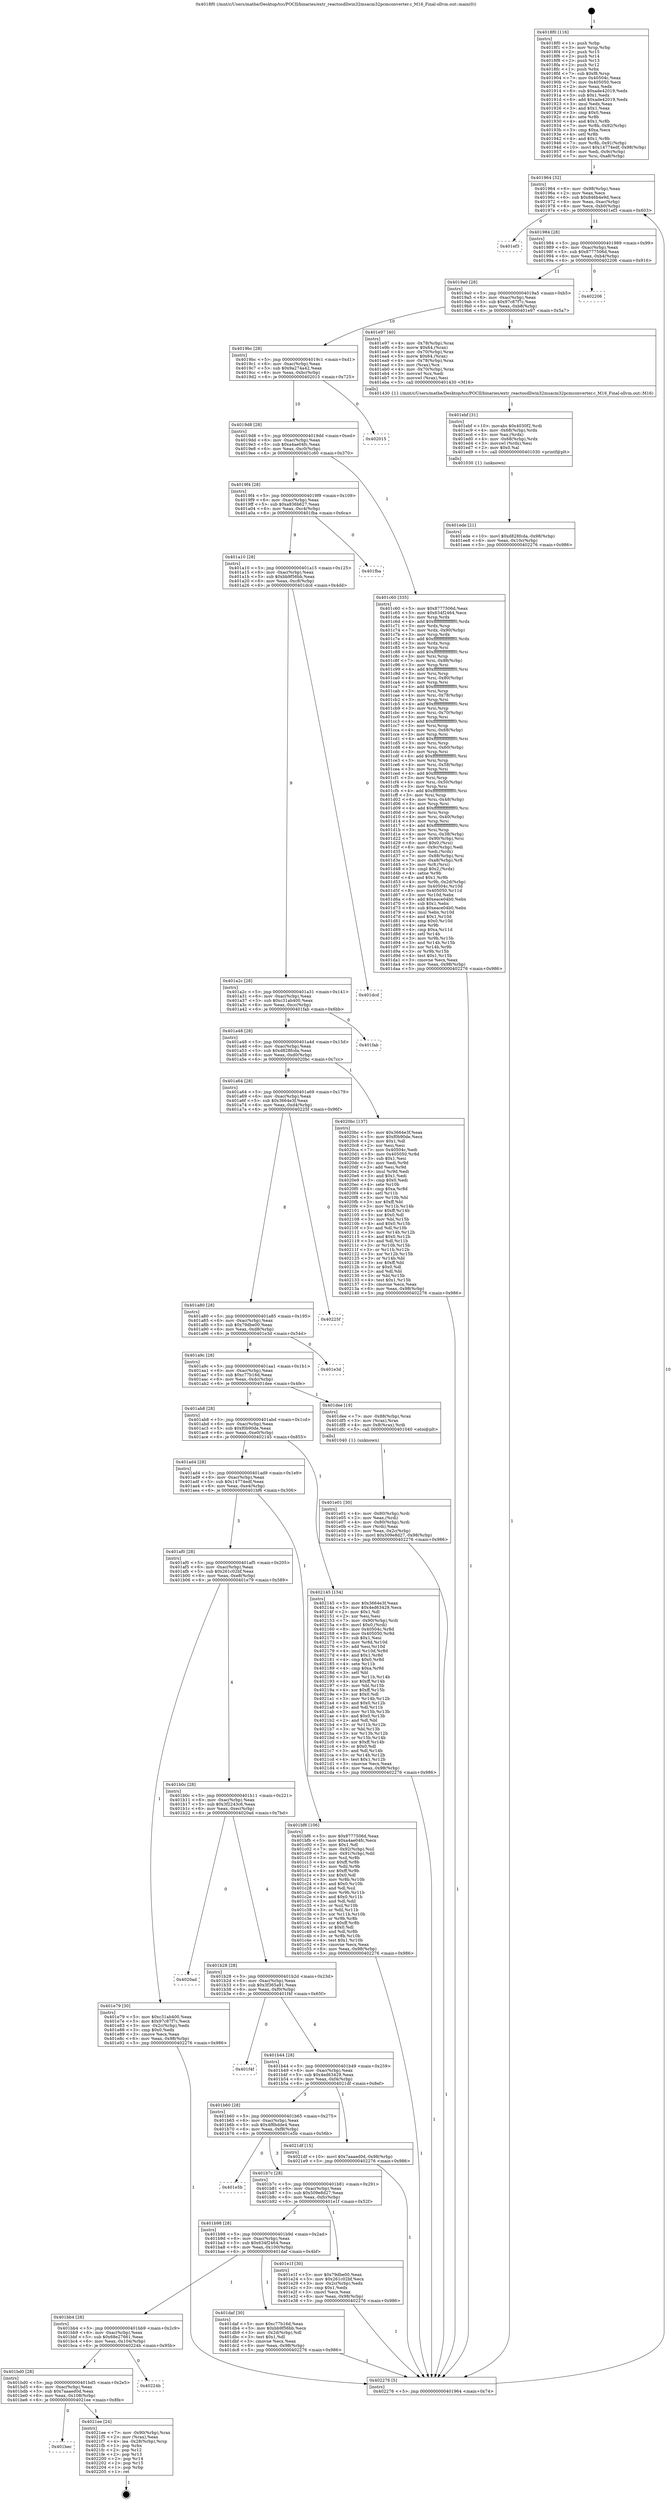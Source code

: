 digraph "0x4018f0" {
  label = "0x4018f0 (/mnt/c/Users/mathe/Desktop/tcc/POCII/binaries/extr_reactosdllwin32msacm32pcmconverter.c_M16_Final-ollvm.out::main(0))"
  labelloc = "t"
  node[shape=record]

  Entry [label="",width=0.3,height=0.3,shape=circle,fillcolor=black,style=filled]
  "0x401964" [label="{
     0x401964 [32]\l
     | [instrs]\l
     &nbsp;&nbsp;0x401964 \<+6\>: mov -0x98(%rbp),%eax\l
     &nbsp;&nbsp;0x40196a \<+2\>: mov %eax,%ecx\l
     &nbsp;&nbsp;0x40196c \<+6\>: sub $0x846b4e9d,%ecx\l
     &nbsp;&nbsp;0x401972 \<+6\>: mov %eax,-0xac(%rbp)\l
     &nbsp;&nbsp;0x401978 \<+6\>: mov %ecx,-0xb0(%rbp)\l
     &nbsp;&nbsp;0x40197e \<+6\>: je 0000000000401ef3 \<main+0x603\>\l
  }"]
  "0x401ef3" [label="{
     0x401ef3\l
  }", style=dashed]
  "0x401984" [label="{
     0x401984 [28]\l
     | [instrs]\l
     &nbsp;&nbsp;0x401984 \<+5\>: jmp 0000000000401989 \<main+0x99\>\l
     &nbsp;&nbsp;0x401989 \<+6\>: mov -0xac(%rbp),%eax\l
     &nbsp;&nbsp;0x40198f \<+5\>: sub $0x8777506d,%eax\l
     &nbsp;&nbsp;0x401994 \<+6\>: mov %eax,-0xb4(%rbp)\l
     &nbsp;&nbsp;0x40199a \<+6\>: je 0000000000402206 \<main+0x916\>\l
  }"]
  Exit [label="",width=0.3,height=0.3,shape=circle,fillcolor=black,style=filled,peripheries=2]
  "0x402206" [label="{
     0x402206\l
  }", style=dashed]
  "0x4019a0" [label="{
     0x4019a0 [28]\l
     | [instrs]\l
     &nbsp;&nbsp;0x4019a0 \<+5\>: jmp 00000000004019a5 \<main+0xb5\>\l
     &nbsp;&nbsp;0x4019a5 \<+6\>: mov -0xac(%rbp),%eax\l
     &nbsp;&nbsp;0x4019ab \<+5\>: sub $0x97c87f7c,%eax\l
     &nbsp;&nbsp;0x4019b0 \<+6\>: mov %eax,-0xb8(%rbp)\l
     &nbsp;&nbsp;0x4019b6 \<+6\>: je 0000000000401e97 \<main+0x5a7\>\l
  }"]
  "0x401bec" [label="{
     0x401bec\l
  }", style=dashed]
  "0x401e97" [label="{
     0x401e97 [40]\l
     | [instrs]\l
     &nbsp;&nbsp;0x401e97 \<+4\>: mov -0x78(%rbp),%rax\l
     &nbsp;&nbsp;0x401e9b \<+5\>: movw $0x64,(%rax)\l
     &nbsp;&nbsp;0x401ea0 \<+4\>: mov -0x70(%rbp),%rax\l
     &nbsp;&nbsp;0x401ea4 \<+5\>: movw $0x64,(%rax)\l
     &nbsp;&nbsp;0x401ea9 \<+4\>: mov -0x78(%rbp),%rax\l
     &nbsp;&nbsp;0x401ead \<+3\>: mov (%rax),%cx\l
     &nbsp;&nbsp;0x401eb0 \<+4\>: mov -0x70(%rbp),%rax\l
     &nbsp;&nbsp;0x401eb4 \<+3\>: movswl %cx,%edi\l
     &nbsp;&nbsp;0x401eb7 \<+3\>: movswl (%rax),%esi\l
     &nbsp;&nbsp;0x401eba \<+5\>: call 0000000000401430 \<M16\>\l
     | [calls]\l
     &nbsp;&nbsp;0x401430 \{1\} (/mnt/c/Users/mathe/Desktop/tcc/POCII/binaries/extr_reactosdllwin32msacm32pcmconverter.c_M16_Final-ollvm.out::M16)\l
  }"]
  "0x4019bc" [label="{
     0x4019bc [28]\l
     | [instrs]\l
     &nbsp;&nbsp;0x4019bc \<+5\>: jmp 00000000004019c1 \<main+0xd1\>\l
     &nbsp;&nbsp;0x4019c1 \<+6\>: mov -0xac(%rbp),%eax\l
     &nbsp;&nbsp;0x4019c7 \<+5\>: sub $0x9a274a42,%eax\l
     &nbsp;&nbsp;0x4019cc \<+6\>: mov %eax,-0xbc(%rbp)\l
     &nbsp;&nbsp;0x4019d2 \<+6\>: je 0000000000402015 \<main+0x725\>\l
  }"]
  "0x4021ee" [label="{
     0x4021ee [24]\l
     | [instrs]\l
     &nbsp;&nbsp;0x4021ee \<+7\>: mov -0x90(%rbp),%rax\l
     &nbsp;&nbsp;0x4021f5 \<+2\>: mov (%rax),%eax\l
     &nbsp;&nbsp;0x4021f7 \<+4\>: lea -0x28(%rbp),%rsp\l
     &nbsp;&nbsp;0x4021fb \<+1\>: pop %rbx\l
     &nbsp;&nbsp;0x4021fc \<+2\>: pop %r12\l
     &nbsp;&nbsp;0x4021fe \<+2\>: pop %r13\l
     &nbsp;&nbsp;0x402200 \<+2\>: pop %r14\l
     &nbsp;&nbsp;0x402202 \<+2\>: pop %r15\l
     &nbsp;&nbsp;0x402204 \<+1\>: pop %rbp\l
     &nbsp;&nbsp;0x402205 \<+1\>: ret\l
  }"]
  "0x402015" [label="{
     0x402015\l
  }", style=dashed]
  "0x4019d8" [label="{
     0x4019d8 [28]\l
     | [instrs]\l
     &nbsp;&nbsp;0x4019d8 \<+5\>: jmp 00000000004019dd \<main+0xed\>\l
     &nbsp;&nbsp;0x4019dd \<+6\>: mov -0xac(%rbp),%eax\l
     &nbsp;&nbsp;0x4019e3 \<+5\>: sub $0xa4ae04fc,%eax\l
     &nbsp;&nbsp;0x4019e8 \<+6\>: mov %eax,-0xc0(%rbp)\l
     &nbsp;&nbsp;0x4019ee \<+6\>: je 0000000000401c60 \<main+0x370\>\l
  }"]
  "0x401bd0" [label="{
     0x401bd0 [28]\l
     | [instrs]\l
     &nbsp;&nbsp;0x401bd0 \<+5\>: jmp 0000000000401bd5 \<main+0x2e5\>\l
     &nbsp;&nbsp;0x401bd5 \<+6\>: mov -0xac(%rbp),%eax\l
     &nbsp;&nbsp;0x401bdb \<+5\>: sub $0x7aaaed0d,%eax\l
     &nbsp;&nbsp;0x401be0 \<+6\>: mov %eax,-0x108(%rbp)\l
     &nbsp;&nbsp;0x401be6 \<+6\>: je 00000000004021ee \<main+0x8fe\>\l
  }"]
  "0x401c60" [label="{
     0x401c60 [335]\l
     | [instrs]\l
     &nbsp;&nbsp;0x401c60 \<+5\>: mov $0x8777506d,%eax\l
     &nbsp;&nbsp;0x401c65 \<+5\>: mov $0x634f2464,%ecx\l
     &nbsp;&nbsp;0x401c6a \<+3\>: mov %rsp,%rdx\l
     &nbsp;&nbsp;0x401c6d \<+4\>: add $0xfffffffffffffff0,%rdx\l
     &nbsp;&nbsp;0x401c71 \<+3\>: mov %rdx,%rsp\l
     &nbsp;&nbsp;0x401c74 \<+7\>: mov %rdx,-0x90(%rbp)\l
     &nbsp;&nbsp;0x401c7b \<+3\>: mov %rsp,%rdx\l
     &nbsp;&nbsp;0x401c7e \<+4\>: add $0xfffffffffffffff0,%rdx\l
     &nbsp;&nbsp;0x401c82 \<+3\>: mov %rdx,%rsp\l
     &nbsp;&nbsp;0x401c85 \<+3\>: mov %rsp,%rsi\l
     &nbsp;&nbsp;0x401c88 \<+4\>: add $0xfffffffffffffff0,%rsi\l
     &nbsp;&nbsp;0x401c8c \<+3\>: mov %rsi,%rsp\l
     &nbsp;&nbsp;0x401c8f \<+7\>: mov %rsi,-0x88(%rbp)\l
     &nbsp;&nbsp;0x401c96 \<+3\>: mov %rsp,%rsi\l
     &nbsp;&nbsp;0x401c99 \<+4\>: add $0xfffffffffffffff0,%rsi\l
     &nbsp;&nbsp;0x401c9d \<+3\>: mov %rsi,%rsp\l
     &nbsp;&nbsp;0x401ca0 \<+4\>: mov %rsi,-0x80(%rbp)\l
     &nbsp;&nbsp;0x401ca4 \<+3\>: mov %rsp,%rsi\l
     &nbsp;&nbsp;0x401ca7 \<+4\>: add $0xfffffffffffffff0,%rsi\l
     &nbsp;&nbsp;0x401cab \<+3\>: mov %rsi,%rsp\l
     &nbsp;&nbsp;0x401cae \<+4\>: mov %rsi,-0x78(%rbp)\l
     &nbsp;&nbsp;0x401cb2 \<+3\>: mov %rsp,%rsi\l
     &nbsp;&nbsp;0x401cb5 \<+4\>: add $0xfffffffffffffff0,%rsi\l
     &nbsp;&nbsp;0x401cb9 \<+3\>: mov %rsi,%rsp\l
     &nbsp;&nbsp;0x401cbc \<+4\>: mov %rsi,-0x70(%rbp)\l
     &nbsp;&nbsp;0x401cc0 \<+3\>: mov %rsp,%rsi\l
     &nbsp;&nbsp;0x401cc3 \<+4\>: add $0xfffffffffffffff0,%rsi\l
     &nbsp;&nbsp;0x401cc7 \<+3\>: mov %rsi,%rsp\l
     &nbsp;&nbsp;0x401cca \<+4\>: mov %rsi,-0x68(%rbp)\l
     &nbsp;&nbsp;0x401cce \<+3\>: mov %rsp,%rsi\l
     &nbsp;&nbsp;0x401cd1 \<+4\>: add $0xfffffffffffffff0,%rsi\l
     &nbsp;&nbsp;0x401cd5 \<+3\>: mov %rsi,%rsp\l
     &nbsp;&nbsp;0x401cd8 \<+4\>: mov %rsi,-0x60(%rbp)\l
     &nbsp;&nbsp;0x401cdc \<+3\>: mov %rsp,%rsi\l
     &nbsp;&nbsp;0x401cdf \<+4\>: add $0xfffffffffffffff0,%rsi\l
     &nbsp;&nbsp;0x401ce3 \<+3\>: mov %rsi,%rsp\l
     &nbsp;&nbsp;0x401ce6 \<+4\>: mov %rsi,-0x58(%rbp)\l
     &nbsp;&nbsp;0x401cea \<+3\>: mov %rsp,%rsi\l
     &nbsp;&nbsp;0x401ced \<+4\>: add $0xfffffffffffffff0,%rsi\l
     &nbsp;&nbsp;0x401cf1 \<+3\>: mov %rsi,%rsp\l
     &nbsp;&nbsp;0x401cf4 \<+4\>: mov %rsi,-0x50(%rbp)\l
     &nbsp;&nbsp;0x401cf8 \<+3\>: mov %rsp,%rsi\l
     &nbsp;&nbsp;0x401cfb \<+4\>: add $0xfffffffffffffff0,%rsi\l
     &nbsp;&nbsp;0x401cff \<+3\>: mov %rsi,%rsp\l
     &nbsp;&nbsp;0x401d02 \<+4\>: mov %rsi,-0x48(%rbp)\l
     &nbsp;&nbsp;0x401d06 \<+3\>: mov %rsp,%rsi\l
     &nbsp;&nbsp;0x401d09 \<+4\>: add $0xfffffffffffffff0,%rsi\l
     &nbsp;&nbsp;0x401d0d \<+3\>: mov %rsi,%rsp\l
     &nbsp;&nbsp;0x401d10 \<+4\>: mov %rsi,-0x40(%rbp)\l
     &nbsp;&nbsp;0x401d14 \<+3\>: mov %rsp,%rsi\l
     &nbsp;&nbsp;0x401d17 \<+4\>: add $0xfffffffffffffff0,%rsi\l
     &nbsp;&nbsp;0x401d1b \<+3\>: mov %rsi,%rsp\l
     &nbsp;&nbsp;0x401d1e \<+4\>: mov %rsi,-0x38(%rbp)\l
     &nbsp;&nbsp;0x401d22 \<+7\>: mov -0x90(%rbp),%rsi\l
     &nbsp;&nbsp;0x401d29 \<+6\>: movl $0x0,(%rsi)\l
     &nbsp;&nbsp;0x401d2f \<+6\>: mov -0x9c(%rbp),%edi\l
     &nbsp;&nbsp;0x401d35 \<+2\>: mov %edi,(%rdx)\l
     &nbsp;&nbsp;0x401d37 \<+7\>: mov -0x88(%rbp),%rsi\l
     &nbsp;&nbsp;0x401d3e \<+7\>: mov -0xa8(%rbp),%r8\l
     &nbsp;&nbsp;0x401d45 \<+3\>: mov %r8,(%rsi)\l
     &nbsp;&nbsp;0x401d48 \<+3\>: cmpl $0x2,(%rdx)\l
     &nbsp;&nbsp;0x401d4b \<+4\>: setne %r9b\l
     &nbsp;&nbsp;0x401d4f \<+4\>: and $0x1,%r9b\l
     &nbsp;&nbsp;0x401d53 \<+4\>: mov %r9b,-0x2d(%rbp)\l
     &nbsp;&nbsp;0x401d57 \<+8\>: mov 0x40504c,%r10d\l
     &nbsp;&nbsp;0x401d5f \<+8\>: mov 0x405050,%r11d\l
     &nbsp;&nbsp;0x401d67 \<+3\>: mov %r10d,%ebx\l
     &nbsp;&nbsp;0x401d6a \<+6\>: add $0xeace04b0,%ebx\l
     &nbsp;&nbsp;0x401d70 \<+3\>: sub $0x1,%ebx\l
     &nbsp;&nbsp;0x401d73 \<+6\>: sub $0xeace04b0,%ebx\l
     &nbsp;&nbsp;0x401d79 \<+4\>: imul %ebx,%r10d\l
     &nbsp;&nbsp;0x401d7d \<+4\>: and $0x1,%r10d\l
     &nbsp;&nbsp;0x401d81 \<+4\>: cmp $0x0,%r10d\l
     &nbsp;&nbsp;0x401d85 \<+4\>: sete %r9b\l
     &nbsp;&nbsp;0x401d89 \<+4\>: cmp $0xa,%r11d\l
     &nbsp;&nbsp;0x401d8d \<+4\>: setl %r14b\l
     &nbsp;&nbsp;0x401d91 \<+3\>: mov %r9b,%r15b\l
     &nbsp;&nbsp;0x401d94 \<+3\>: and %r14b,%r15b\l
     &nbsp;&nbsp;0x401d97 \<+3\>: xor %r14b,%r9b\l
     &nbsp;&nbsp;0x401d9a \<+3\>: or %r9b,%r15b\l
     &nbsp;&nbsp;0x401d9d \<+4\>: test $0x1,%r15b\l
     &nbsp;&nbsp;0x401da1 \<+3\>: cmovne %ecx,%eax\l
     &nbsp;&nbsp;0x401da4 \<+6\>: mov %eax,-0x98(%rbp)\l
     &nbsp;&nbsp;0x401daa \<+5\>: jmp 0000000000402276 \<main+0x986\>\l
  }"]
  "0x4019f4" [label="{
     0x4019f4 [28]\l
     | [instrs]\l
     &nbsp;&nbsp;0x4019f4 \<+5\>: jmp 00000000004019f9 \<main+0x109\>\l
     &nbsp;&nbsp;0x4019f9 \<+6\>: mov -0xac(%rbp),%eax\l
     &nbsp;&nbsp;0x4019ff \<+5\>: sub $0xa836b627,%eax\l
     &nbsp;&nbsp;0x401a04 \<+6\>: mov %eax,-0xc4(%rbp)\l
     &nbsp;&nbsp;0x401a0a \<+6\>: je 0000000000401fba \<main+0x6ca\>\l
  }"]
  "0x40224b" [label="{
     0x40224b\l
  }", style=dashed]
  "0x401fba" [label="{
     0x401fba\l
  }", style=dashed]
  "0x401a10" [label="{
     0x401a10 [28]\l
     | [instrs]\l
     &nbsp;&nbsp;0x401a10 \<+5\>: jmp 0000000000401a15 \<main+0x125\>\l
     &nbsp;&nbsp;0x401a15 \<+6\>: mov -0xac(%rbp),%eax\l
     &nbsp;&nbsp;0x401a1b \<+5\>: sub $0xbb9f56bb,%eax\l
     &nbsp;&nbsp;0x401a20 \<+6\>: mov %eax,-0xc8(%rbp)\l
     &nbsp;&nbsp;0x401a26 \<+6\>: je 0000000000401dcd \<main+0x4dd\>\l
  }"]
  "0x401ede" [label="{
     0x401ede [21]\l
     | [instrs]\l
     &nbsp;&nbsp;0x401ede \<+10\>: movl $0xd828fcda,-0x98(%rbp)\l
     &nbsp;&nbsp;0x401ee8 \<+6\>: mov %eax,-0x10c(%rbp)\l
     &nbsp;&nbsp;0x401eee \<+5\>: jmp 0000000000402276 \<main+0x986\>\l
  }"]
  "0x401dcd" [label="{
     0x401dcd\l
  }", style=dashed]
  "0x401a2c" [label="{
     0x401a2c [28]\l
     | [instrs]\l
     &nbsp;&nbsp;0x401a2c \<+5\>: jmp 0000000000401a31 \<main+0x141\>\l
     &nbsp;&nbsp;0x401a31 \<+6\>: mov -0xac(%rbp),%eax\l
     &nbsp;&nbsp;0x401a37 \<+5\>: sub $0xc31ab400,%eax\l
     &nbsp;&nbsp;0x401a3c \<+6\>: mov %eax,-0xcc(%rbp)\l
     &nbsp;&nbsp;0x401a42 \<+6\>: je 0000000000401fab \<main+0x6bb\>\l
  }"]
  "0x401ebf" [label="{
     0x401ebf [31]\l
     | [instrs]\l
     &nbsp;&nbsp;0x401ebf \<+10\>: movabs $0x4030f2,%rdi\l
     &nbsp;&nbsp;0x401ec9 \<+4\>: mov -0x68(%rbp),%rdx\l
     &nbsp;&nbsp;0x401ecd \<+3\>: mov %ax,(%rdx)\l
     &nbsp;&nbsp;0x401ed0 \<+4\>: mov -0x68(%rbp),%rdx\l
     &nbsp;&nbsp;0x401ed4 \<+3\>: movswl (%rdx),%esi\l
     &nbsp;&nbsp;0x401ed7 \<+2\>: mov $0x0,%al\l
     &nbsp;&nbsp;0x401ed9 \<+5\>: call 0000000000401030 \<printf@plt\>\l
     | [calls]\l
     &nbsp;&nbsp;0x401030 \{1\} (unknown)\l
  }"]
  "0x401fab" [label="{
     0x401fab\l
  }", style=dashed]
  "0x401a48" [label="{
     0x401a48 [28]\l
     | [instrs]\l
     &nbsp;&nbsp;0x401a48 \<+5\>: jmp 0000000000401a4d \<main+0x15d\>\l
     &nbsp;&nbsp;0x401a4d \<+6\>: mov -0xac(%rbp),%eax\l
     &nbsp;&nbsp;0x401a53 \<+5\>: sub $0xd828fcda,%eax\l
     &nbsp;&nbsp;0x401a58 \<+6\>: mov %eax,-0xd0(%rbp)\l
     &nbsp;&nbsp;0x401a5e \<+6\>: je 00000000004020bc \<main+0x7cc\>\l
  }"]
  "0x401e01" [label="{
     0x401e01 [30]\l
     | [instrs]\l
     &nbsp;&nbsp;0x401e01 \<+4\>: mov -0x80(%rbp),%rdi\l
     &nbsp;&nbsp;0x401e05 \<+2\>: mov %eax,(%rdi)\l
     &nbsp;&nbsp;0x401e07 \<+4\>: mov -0x80(%rbp),%rdi\l
     &nbsp;&nbsp;0x401e0b \<+2\>: mov (%rdi),%eax\l
     &nbsp;&nbsp;0x401e0d \<+3\>: mov %eax,-0x2c(%rbp)\l
     &nbsp;&nbsp;0x401e10 \<+10\>: movl $0x509e8d27,-0x98(%rbp)\l
     &nbsp;&nbsp;0x401e1a \<+5\>: jmp 0000000000402276 \<main+0x986\>\l
  }"]
  "0x4020bc" [label="{
     0x4020bc [137]\l
     | [instrs]\l
     &nbsp;&nbsp;0x4020bc \<+5\>: mov $0x3664e3f,%eax\l
     &nbsp;&nbsp;0x4020c1 \<+5\>: mov $0xf0b90de,%ecx\l
     &nbsp;&nbsp;0x4020c6 \<+2\>: mov $0x1,%dl\l
     &nbsp;&nbsp;0x4020c8 \<+2\>: xor %esi,%esi\l
     &nbsp;&nbsp;0x4020ca \<+7\>: mov 0x40504c,%edi\l
     &nbsp;&nbsp;0x4020d1 \<+8\>: mov 0x405050,%r8d\l
     &nbsp;&nbsp;0x4020d9 \<+3\>: sub $0x1,%esi\l
     &nbsp;&nbsp;0x4020dc \<+3\>: mov %edi,%r9d\l
     &nbsp;&nbsp;0x4020df \<+3\>: add %esi,%r9d\l
     &nbsp;&nbsp;0x4020e2 \<+4\>: imul %r9d,%edi\l
     &nbsp;&nbsp;0x4020e6 \<+3\>: and $0x1,%edi\l
     &nbsp;&nbsp;0x4020e9 \<+3\>: cmp $0x0,%edi\l
     &nbsp;&nbsp;0x4020ec \<+4\>: sete %r10b\l
     &nbsp;&nbsp;0x4020f0 \<+4\>: cmp $0xa,%r8d\l
     &nbsp;&nbsp;0x4020f4 \<+4\>: setl %r11b\l
     &nbsp;&nbsp;0x4020f8 \<+3\>: mov %r10b,%bl\l
     &nbsp;&nbsp;0x4020fb \<+3\>: xor $0xff,%bl\l
     &nbsp;&nbsp;0x4020fe \<+3\>: mov %r11b,%r14b\l
     &nbsp;&nbsp;0x402101 \<+4\>: xor $0xff,%r14b\l
     &nbsp;&nbsp;0x402105 \<+3\>: xor $0x0,%dl\l
     &nbsp;&nbsp;0x402108 \<+3\>: mov %bl,%r15b\l
     &nbsp;&nbsp;0x40210b \<+4\>: and $0x0,%r15b\l
     &nbsp;&nbsp;0x40210f \<+3\>: and %dl,%r10b\l
     &nbsp;&nbsp;0x402112 \<+3\>: mov %r14b,%r12b\l
     &nbsp;&nbsp;0x402115 \<+4\>: and $0x0,%r12b\l
     &nbsp;&nbsp;0x402119 \<+3\>: and %dl,%r11b\l
     &nbsp;&nbsp;0x40211c \<+3\>: or %r10b,%r15b\l
     &nbsp;&nbsp;0x40211f \<+3\>: or %r11b,%r12b\l
     &nbsp;&nbsp;0x402122 \<+3\>: xor %r12b,%r15b\l
     &nbsp;&nbsp;0x402125 \<+3\>: or %r14b,%bl\l
     &nbsp;&nbsp;0x402128 \<+3\>: xor $0xff,%bl\l
     &nbsp;&nbsp;0x40212b \<+3\>: or $0x0,%dl\l
     &nbsp;&nbsp;0x40212e \<+2\>: and %dl,%bl\l
     &nbsp;&nbsp;0x402130 \<+3\>: or %bl,%r15b\l
     &nbsp;&nbsp;0x402133 \<+4\>: test $0x1,%r15b\l
     &nbsp;&nbsp;0x402137 \<+3\>: cmovne %ecx,%eax\l
     &nbsp;&nbsp;0x40213a \<+6\>: mov %eax,-0x98(%rbp)\l
     &nbsp;&nbsp;0x402140 \<+5\>: jmp 0000000000402276 \<main+0x986\>\l
  }"]
  "0x401a64" [label="{
     0x401a64 [28]\l
     | [instrs]\l
     &nbsp;&nbsp;0x401a64 \<+5\>: jmp 0000000000401a69 \<main+0x179\>\l
     &nbsp;&nbsp;0x401a69 \<+6\>: mov -0xac(%rbp),%eax\l
     &nbsp;&nbsp;0x401a6f \<+5\>: sub $0x3664e3f,%eax\l
     &nbsp;&nbsp;0x401a74 \<+6\>: mov %eax,-0xd4(%rbp)\l
     &nbsp;&nbsp;0x401a7a \<+6\>: je 000000000040225f \<main+0x96f\>\l
  }"]
  "0x401bb4" [label="{
     0x401bb4 [28]\l
     | [instrs]\l
     &nbsp;&nbsp;0x401bb4 \<+5\>: jmp 0000000000401bb9 \<main+0x2c9\>\l
     &nbsp;&nbsp;0x401bb9 \<+6\>: mov -0xac(%rbp),%eax\l
     &nbsp;&nbsp;0x401bbf \<+5\>: sub $0x68e27661,%eax\l
     &nbsp;&nbsp;0x401bc4 \<+6\>: mov %eax,-0x104(%rbp)\l
     &nbsp;&nbsp;0x401bca \<+6\>: je 000000000040224b \<main+0x95b\>\l
  }"]
  "0x40225f" [label="{
     0x40225f\l
  }", style=dashed]
  "0x401a80" [label="{
     0x401a80 [28]\l
     | [instrs]\l
     &nbsp;&nbsp;0x401a80 \<+5\>: jmp 0000000000401a85 \<main+0x195\>\l
     &nbsp;&nbsp;0x401a85 \<+6\>: mov -0xac(%rbp),%eax\l
     &nbsp;&nbsp;0x401a8b \<+5\>: sub $0x79dbe00,%eax\l
     &nbsp;&nbsp;0x401a90 \<+6\>: mov %eax,-0xd8(%rbp)\l
     &nbsp;&nbsp;0x401a96 \<+6\>: je 0000000000401e3d \<main+0x54d\>\l
  }"]
  "0x401daf" [label="{
     0x401daf [30]\l
     | [instrs]\l
     &nbsp;&nbsp;0x401daf \<+5\>: mov $0xc77b16d,%eax\l
     &nbsp;&nbsp;0x401db4 \<+5\>: mov $0xbb9f56bb,%ecx\l
     &nbsp;&nbsp;0x401db9 \<+3\>: mov -0x2d(%rbp),%dl\l
     &nbsp;&nbsp;0x401dbc \<+3\>: test $0x1,%dl\l
     &nbsp;&nbsp;0x401dbf \<+3\>: cmovne %ecx,%eax\l
     &nbsp;&nbsp;0x401dc2 \<+6\>: mov %eax,-0x98(%rbp)\l
     &nbsp;&nbsp;0x401dc8 \<+5\>: jmp 0000000000402276 \<main+0x986\>\l
  }"]
  "0x401e3d" [label="{
     0x401e3d\l
  }", style=dashed]
  "0x401a9c" [label="{
     0x401a9c [28]\l
     | [instrs]\l
     &nbsp;&nbsp;0x401a9c \<+5\>: jmp 0000000000401aa1 \<main+0x1b1\>\l
     &nbsp;&nbsp;0x401aa1 \<+6\>: mov -0xac(%rbp),%eax\l
     &nbsp;&nbsp;0x401aa7 \<+5\>: sub $0xc77b16d,%eax\l
     &nbsp;&nbsp;0x401aac \<+6\>: mov %eax,-0xdc(%rbp)\l
     &nbsp;&nbsp;0x401ab2 \<+6\>: je 0000000000401dee \<main+0x4fe\>\l
  }"]
  "0x401b98" [label="{
     0x401b98 [28]\l
     | [instrs]\l
     &nbsp;&nbsp;0x401b98 \<+5\>: jmp 0000000000401b9d \<main+0x2ad\>\l
     &nbsp;&nbsp;0x401b9d \<+6\>: mov -0xac(%rbp),%eax\l
     &nbsp;&nbsp;0x401ba3 \<+5\>: sub $0x634f2464,%eax\l
     &nbsp;&nbsp;0x401ba8 \<+6\>: mov %eax,-0x100(%rbp)\l
     &nbsp;&nbsp;0x401bae \<+6\>: je 0000000000401daf \<main+0x4bf\>\l
  }"]
  "0x401dee" [label="{
     0x401dee [19]\l
     | [instrs]\l
     &nbsp;&nbsp;0x401dee \<+7\>: mov -0x88(%rbp),%rax\l
     &nbsp;&nbsp;0x401df5 \<+3\>: mov (%rax),%rax\l
     &nbsp;&nbsp;0x401df8 \<+4\>: mov 0x8(%rax),%rdi\l
     &nbsp;&nbsp;0x401dfc \<+5\>: call 0000000000401040 \<atoi@plt\>\l
     | [calls]\l
     &nbsp;&nbsp;0x401040 \{1\} (unknown)\l
  }"]
  "0x401ab8" [label="{
     0x401ab8 [28]\l
     | [instrs]\l
     &nbsp;&nbsp;0x401ab8 \<+5\>: jmp 0000000000401abd \<main+0x1cd\>\l
     &nbsp;&nbsp;0x401abd \<+6\>: mov -0xac(%rbp),%eax\l
     &nbsp;&nbsp;0x401ac3 \<+5\>: sub $0xf0b90de,%eax\l
     &nbsp;&nbsp;0x401ac8 \<+6\>: mov %eax,-0xe0(%rbp)\l
     &nbsp;&nbsp;0x401ace \<+6\>: je 0000000000402145 \<main+0x855\>\l
  }"]
  "0x401e1f" [label="{
     0x401e1f [30]\l
     | [instrs]\l
     &nbsp;&nbsp;0x401e1f \<+5\>: mov $0x79dbe00,%eax\l
     &nbsp;&nbsp;0x401e24 \<+5\>: mov $0x261c02bf,%ecx\l
     &nbsp;&nbsp;0x401e29 \<+3\>: mov -0x2c(%rbp),%edx\l
     &nbsp;&nbsp;0x401e2c \<+3\>: cmp $0x1,%edx\l
     &nbsp;&nbsp;0x401e2f \<+3\>: cmovl %ecx,%eax\l
     &nbsp;&nbsp;0x401e32 \<+6\>: mov %eax,-0x98(%rbp)\l
     &nbsp;&nbsp;0x401e38 \<+5\>: jmp 0000000000402276 \<main+0x986\>\l
  }"]
  "0x402145" [label="{
     0x402145 [154]\l
     | [instrs]\l
     &nbsp;&nbsp;0x402145 \<+5\>: mov $0x3664e3f,%eax\l
     &nbsp;&nbsp;0x40214a \<+5\>: mov $0x4ed63429,%ecx\l
     &nbsp;&nbsp;0x40214f \<+2\>: mov $0x1,%dl\l
     &nbsp;&nbsp;0x402151 \<+2\>: xor %esi,%esi\l
     &nbsp;&nbsp;0x402153 \<+7\>: mov -0x90(%rbp),%rdi\l
     &nbsp;&nbsp;0x40215a \<+6\>: movl $0x0,(%rdi)\l
     &nbsp;&nbsp;0x402160 \<+8\>: mov 0x40504c,%r8d\l
     &nbsp;&nbsp;0x402168 \<+8\>: mov 0x405050,%r9d\l
     &nbsp;&nbsp;0x402170 \<+3\>: sub $0x1,%esi\l
     &nbsp;&nbsp;0x402173 \<+3\>: mov %r8d,%r10d\l
     &nbsp;&nbsp;0x402176 \<+3\>: add %esi,%r10d\l
     &nbsp;&nbsp;0x402179 \<+4\>: imul %r10d,%r8d\l
     &nbsp;&nbsp;0x40217d \<+4\>: and $0x1,%r8d\l
     &nbsp;&nbsp;0x402181 \<+4\>: cmp $0x0,%r8d\l
     &nbsp;&nbsp;0x402185 \<+4\>: sete %r11b\l
     &nbsp;&nbsp;0x402189 \<+4\>: cmp $0xa,%r9d\l
     &nbsp;&nbsp;0x40218d \<+3\>: setl %bl\l
     &nbsp;&nbsp;0x402190 \<+3\>: mov %r11b,%r14b\l
     &nbsp;&nbsp;0x402193 \<+4\>: xor $0xff,%r14b\l
     &nbsp;&nbsp;0x402197 \<+3\>: mov %bl,%r15b\l
     &nbsp;&nbsp;0x40219a \<+4\>: xor $0xff,%r15b\l
     &nbsp;&nbsp;0x40219e \<+3\>: xor $0x0,%dl\l
     &nbsp;&nbsp;0x4021a1 \<+3\>: mov %r14b,%r12b\l
     &nbsp;&nbsp;0x4021a4 \<+4\>: and $0x0,%r12b\l
     &nbsp;&nbsp;0x4021a8 \<+3\>: and %dl,%r11b\l
     &nbsp;&nbsp;0x4021ab \<+3\>: mov %r15b,%r13b\l
     &nbsp;&nbsp;0x4021ae \<+4\>: and $0x0,%r13b\l
     &nbsp;&nbsp;0x4021b2 \<+2\>: and %dl,%bl\l
     &nbsp;&nbsp;0x4021b4 \<+3\>: or %r11b,%r12b\l
     &nbsp;&nbsp;0x4021b7 \<+3\>: or %bl,%r13b\l
     &nbsp;&nbsp;0x4021ba \<+3\>: xor %r13b,%r12b\l
     &nbsp;&nbsp;0x4021bd \<+3\>: or %r15b,%r14b\l
     &nbsp;&nbsp;0x4021c0 \<+4\>: xor $0xff,%r14b\l
     &nbsp;&nbsp;0x4021c4 \<+3\>: or $0x0,%dl\l
     &nbsp;&nbsp;0x4021c7 \<+3\>: and %dl,%r14b\l
     &nbsp;&nbsp;0x4021ca \<+3\>: or %r14b,%r12b\l
     &nbsp;&nbsp;0x4021cd \<+4\>: test $0x1,%r12b\l
     &nbsp;&nbsp;0x4021d1 \<+3\>: cmovne %ecx,%eax\l
     &nbsp;&nbsp;0x4021d4 \<+6\>: mov %eax,-0x98(%rbp)\l
     &nbsp;&nbsp;0x4021da \<+5\>: jmp 0000000000402276 \<main+0x986\>\l
  }"]
  "0x401ad4" [label="{
     0x401ad4 [28]\l
     | [instrs]\l
     &nbsp;&nbsp;0x401ad4 \<+5\>: jmp 0000000000401ad9 \<main+0x1e9\>\l
     &nbsp;&nbsp;0x401ad9 \<+6\>: mov -0xac(%rbp),%eax\l
     &nbsp;&nbsp;0x401adf \<+5\>: sub $0x14774edf,%eax\l
     &nbsp;&nbsp;0x401ae4 \<+6\>: mov %eax,-0xe4(%rbp)\l
     &nbsp;&nbsp;0x401aea \<+6\>: je 0000000000401bf6 \<main+0x306\>\l
  }"]
  "0x401b7c" [label="{
     0x401b7c [28]\l
     | [instrs]\l
     &nbsp;&nbsp;0x401b7c \<+5\>: jmp 0000000000401b81 \<main+0x291\>\l
     &nbsp;&nbsp;0x401b81 \<+6\>: mov -0xac(%rbp),%eax\l
     &nbsp;&nbsp;0x401b87 \<+5\>: sub $0x509e8d27,%eax\l
     &nbsp;&nbsp;0x401b8c \<+6\>: mov %eax,-0xfc(%rbp)\l
     &nbsp;&nbsp;0x401b92 \<+6\>: je 0000000000401e1f \<main+0x52f\>\l
  }"]
  "0x401bf6" [label="{
     0x401bf6 [106]\l
     | [instrs]\l
     &nbsp;&nbsp;0x401bf6 \<+5\>: mov $0x8777506d,%eax\l
     &nbsp;&nbsp;0x401bfb \<+5\>: mov $0xa4ae04fc,%ecx\l
     &nbsp;&nbsp;0x401c00 \<+2\>: mov $0x1,%dl\l
     &nbsp;&nbsp;0x401c02 \<+7\>: mov -0x92(%rbp),%sil\l
     &nbsp;&nbsp;0x401c09 \<+7\>: mov -0x91(%rbp),%dil\l
     &nbsp;&nbsp;0x401c10 \<+3\>: mov %sil,%r8b\l
     &nbsp;&nbsp;0x401c13 \<+4\>: xor $0xff,%r8b\l
     &nbsp;&nbsp;0x401c17 \<+3\>: mov %dil,%r9b\l
     &nbsp;&nbsp;0x401c1a \<+4\>: xor $0xff,%r9b\l
     &nbsp;&nbsp;0x401c1e \<+3\>: xor $0x0,%dl\l
     &nbsp;&nbsp;0x401c21 \<+3\>: mov %r8b,%r10b\l
     &nbsp;&nbsp;0x401c24 \<+4\>: and $0x0,%r10b\l
     &nbsp;&nbsp;0x401c28 \<+3\>: and %dl,%sil\l
     &nbsp;&nbsp;0x401c2b \<+3\>: mov %r9b,%r11b\l
     &nbsp;&nbsp;0x401c2e \<+4\>: and $0x0,%r11b\l
     &nbsp;&nbsp;0x401c32 \<+3\>: and %dl,%dil\l
     &nbsp;&nbsp;0x401c35 \<+3\>: or %sil,%r10b\l
     &nbsp;&nbsp;0x401c38 \<+3\>: or %dil,%r11b\l
     &nbsp;&nbsp;0x401c3b \<+3\>: xor %r11b,%r10b\l
     &nbsp;&nbsp;0x401c3e \<+3\>: or %r9b,%r8b\l
     &nbsp;&nbsp;0x401c41 \<+4\>: xor $0xff,%r8b\l
     &nbsp;&nbsp;0x401c45 \<+3\>: or $0x0,%dl\l
     &nbsp;&nbsp;0x401c48 \<+3\>: and %dl,%r8b\l
     &nbsp;&nbsp;0x401c4b \<+3\>: or %r8b,%r10b\l
     &nbsp;&nbsp;0x401c4e \<+4\>: test $0x1,%r10b\l
     &nbsp;&nbsp;0x401c52 \<+3\>: cmovne %ecx,%eax\l
     &nbsp;&nbsp;0x401c55 \<+6\>: mov %eax,-0x98(%rbp)\l
     &nbsp;&nbsp;0x401c5b \<+5\>: jmp 0000000000402276 \<main+0x986\>\l
  }"]
  "0x401af0" [label="{
     0x401af0 [28]\l
     | [instrs]\l
     &nbsp;&nbsp;0x401af0 \<+5\>: jmp 0000000000401af5 \<main+0x205\>\l
     &nbsp;&nbsp;0x401af5 \<+6\>: mov -0xac(%rbp),%eax\l
     &nbsp;&nbsp;0x401afb \<+5\>: sub $0x261c02bf,%eax\l
     &nbsp;&nbsp;0x401b00 \<+6\>: mov %eax,-0xe8(%rbp)\l
     &nbsp;&nbsp;0x401b06 \<+6\>: je 0000000000401e79 \<main+0x589\>\l
  }"]
  "0x402276" [label="{
     0x402276 [5]\l
     | [instrs]\l
     &nbsp;&nbsp;0x402276 \<+5\>: jmp 0000000000401964 \<main+0x74\>\l
  }"]
  "0x4018f0" [label="{
     0x4018f0 [116]\l
     | [instrs]\l
     &nbsp;&nbsp;0x4018f0 \<+1\>: push %rbp\l
     &nbsp;&nbsp;0x4018f1 \<+3\>: mov %rsp,%rbp\l
     &nbsp;&nbsp;0x4018f4 \<+2\>: push %r15\l
     &nbsp;&nbsp;0x4018f6 \<+2\>: push %r14\l
     &nbsp;&nbsp;0x4018f8 \<+2\>: push %r13\l
     &nbsp;&nbsp;0x4018fa \<+2\>: push %r12\l
     &nbsp;&nbsp;0x4018fc \<+1\>: push %rbx\l
     &nbsp;&nbsp;0x4018fd \<+7\>: sub $0xf8,%rsp\l
     &nbsp;&nbsp;0x401904 \<+7\>: mov 0x40504c,%eax\l
     &nbsp;&nbsp;0x40190b \<+7\>: mov 0x405050,%ecx\l
     &nbsp;&nbsp;0x401912 \<+2\>: mov %eax,%edx\l
     &nbsp;&nbsp;0x401914 \<+6\>: sub $0xade42019,%edx\l
     &nbsp;&nbsp;0x40191a \<+3\>: sub $0x1,%edx\l
     &nbsp;&nbsp;0x40191d \<+6\>: add $0xade42019,%edx\l
     &nbsp;&nbsp;0x401923 \<+3\>: imul %edx,%eax\l
     &nbsp;&nbsp;0x401926 \<+3\>: and $0x1,%eax\l
     &nbsp;&nbsp;0x401929 \<+3\>: cmp $0x0,%eax\l
     &nbsp;&nbsp;0x40192c \<+4\>: sete %r8b\l
     &nbsp;&nbsp;0x401930 \<+4\>: and $0x1,%r8b\l
     &nbsp;&nbsp;0x401934 \<+7\>: mov %r8b,-0x92(%rbp)\l
     &nbsp;&nbsp;0x40193b \<+3\>: cmp $0xa,%ecx\l
     &nbsp;&nbsp;0x40193e \<+4\>: setl %r8b\l
     &nbsp;&nbsp;0x401942 \<+4\>: and $0x1,%r8b\l
     &nbsp;&nbsp;0x401946 \<+7\>: mov %r8b,-0x91(%rbp)\l
     &nbsp;&nbsp;0x40194d \<+10\>: movl $0x14774edf,-0x98(%rbp)\l
     &nbsp;&nbsp;0x401957 \<+6\>: mov %edi,-0x9c(%rbp)\l
     &nbsp;&nbsp;0x40195d \<+7\>: mov %rsi,-0xa8(%rbp)\l
  }"]
  "0x401e5b" [label="{
     0x401e5b\l
  }", style=dashed]
  "0x401b60" [label="{
     0x401b60 [28]\l
     | [instrs]\l
     &nbsp;&nbsp;0x401b60 \<+5\>: jmp 0000000000401b65 \<main+0x275\>\l
     &nbsp;&nbsp;0x401b65 \<+6\>: mov -0xac(%rbp),%eax\l
     &nbsp;&nbsp;0x401b6b \<+5\>: sub $0x4f8bdde4,%eax\l
     &nbsp;&nbsp;0x401b70 \<+6\>: mov %eax,-0xf8(%rbp)\l
     &nbsp;&nbsp;0x401b76 \<+6\>: je 0000000000401e5b \<main+0x56b\>\l
  }"]
  "0x401e79" [label="{
     0x401e79 [30]\l
     | [instrs]\l
     &nbsp;&nbsp;0x401e79 \<+5\>: mov $0xc31ab400,%eax\l
     &nbsp;&nbsp;0x401e7e \<+5\>: mov $0x97c87f7c,%ecx\l
     &nbsp;&nbsp;0x401e83 \<+3\>: mov -0x2c(%rbp),%edx\l
     &nbsp;&nbsp;0x401e86 \<+3\>: cmp $0x0,%edx\l
     &nbsp;&nbsp;0x401e89 \<+3\>: cmove %ecx,%eax\l
     &nbsp;&nbsp;0x401e8c \<+6\>: mov %eax,-0x98(%rbp)\l
     &nbsp;&nbsp;0x401e92 \<+5\>: jmp 0000000000402276 \<main+0x986\>\l
  }"]
  "0x401b0c" [label="{
     0x401b0c [28]\l
     | [instrs]\l
     &nbsp;&nbsp;0x401b0c \<+5\>: jmp 0000000000401b11 \<main+0x221\>\l
     &nbsp;&nbsp;0x401b11 \<+6\>: mov -0xac(%rbp),%eax\l
     &nbsp;&nbsp;0x401b17 \<+5\>: sub $0x3f2243c6,%eax\l
     &nbsp;&nbsp;0x401b1c \<+6\>: mov %eax,-0xec(%rbp)\l
     &nbsp;&nbsp;0x401b22 \<+6\>: je 00000000004020ad \<main+0x7bd\>\l
  }"]
  "0x4021df" [label="{
     0x4021df [15]\l
     | [instrs]\l
     &nbsp;&nbsp;0x4021df \<+10\>: movl $0x7aaaed0d,-0x98(%rbp)\l
     &nbsp;&nbsp;0x4021e9 \<+5\>: jmp 0000000000402276 \<main+0x986\>\l
  }"]
  "0x4020ad" [label="{
     0x4020ad\l
  }", style=dashed]
  "0x401b28" [label="{
     0x401b28 [28]\l
     | [instrs]\l
     &nbsp;&nbsp;0x401b28 \<+5\>: jmp 0000000000401b2d \<main+0x23d\>\l
     &nbsp;&nbsp;0x401b2d \<+6\>: mov -0xac(%rbp),%eax\l
     &nbsp;&nbsp;0x401b33 \<+5\>: sub $0x3f365a91,%eax\l
     &nbsp;&nbsp;0x401b38 \<+6\>: mov %eax,-0xf0(%rbp)\l
     &nbsp;&nbsp;0x401b3e \<+6\>: je 0000000000401f4f \<main+0x65f\>\l
  }"]
  "0x401b44" [label="{
     0x401b44 [28]\l
     | [instrs]\l
     &nbsp;&nbsp;0x401b44 \<+5\>: jmp 0000000000401b49 \<main+0x259\>\l
     &nbsp;&nbsp;0x401b49 \<+6\>: mov -0xac(%rbp),%eax\l
     &nbsp;&nbsp;0x401b4f \<+5\>: sub $0x4ed63429,%eax\l
     &nbsp;&nbsp;0x401b54 \<+6\>: mov %eax,-0xf4(%rbp)\l
     &nbsp;&nbsp;0x401b5a \<+6\>: je 00000000004021df \<main+0x8ef\>\l
  }"]
  "0x401f4f" [label="{
     0x401f4f\l
  }", style=dashed]
  Entry -> "0x4018f0" [label=" 1"]
  "0x401964" -> "0x401ef3" [label=" 0"]
  "0x401964" -> "0x401984" [label=" 11"]
  "0x4021ee" -> Exit [label=" 1"]
  "0x401984" -> "0x402206" [label=" 0"]
  "0x401984" -> "0x4019a0" [label=" 11"]
  "0x401bd0" -> "0x401bec" [label=" 0"]
  "0x4019a0" -> "0x401e97" [label=" 1"]
  "0x4019a0" -> "0x4019bc" [label=" 10"]
  "0x401bd0" -> "0x4021ee" [label=" 1"]
  "0x4019bc" -> "0x402015" [label=" 0"]
  "0x4019bc" -> "0x4019d8" [label=" 10"]
  "0x401bb4" -> "0x401bd0" [label=" 1"]
  "0x4019d8" -> "0x401c60" [label=" 1"]
  "0x4019d8" -> "0x4019f4" [label=" 9"]
  "0x401bb4" -> "0x40224b" [label=" 0"]
  "0x4019f4" -> "0x401fba" [label=" 0"]
  "0x4019f4" -> "0x401a10" [label=" 9"]
  "0x4021df" -> "0x402276" [label=" 1"]
  "0x401a10" -> "0x401dcd" [label=" 0"]
  "0x401a10" -> "0x401a2c" [label=" 9"]
  "0x402145" -> "0x402276" [label=" 1"]
  "0x401a2c" -> "0x401fab" [label=" 0"]
  "0x401a2c" -> "0x401a48" [label=" 9"]
  "0x4020bc" -> "0x402276" [label=" 1"]
  "0x401a48" -> "0x4020bc" [label=" 1"]
  "0x401a48" -> "0x401a64" [label=" 8"]
  "0x401ede" -> "0x402276" [label=" 1"]
  "0x401a64" -> "0x40225f" [label=" 0"]
  "0x401a64" -> "0x401a80" [label=" 8"]
  "0x401ebf" -> "0x401ede" [label=" 1"]
  "0x401a80" -> "0x401e3d" [label=" 0"]
  "0x401a80" -> "0x401a9c" [label=" 8"]
  "0x401e97" -> "0x401ebf" [label=" 1"]
  "0x401a9c" -> "0x401dee" [label=" 1"]
  "0x401a9c" -> "0x401ab8" [label=" 7"]
  "0x401e1f" -> "0x402276" [label=" 1"]
  "0x401ab8" -> "0x402145" [label=" 1"]
  "0x401ab8" -> "0x401ad4" [label=" 6"]
  "0x401e01" -> "0x402276" [label=" 1"]
  "0x401ad4" -> "0x401bf6" [label=" 1"]
  "0x401ad4" -> "0x401af0" [label=" 5"]
  "0x401bf6" -> "0x402276" [label=" 1"]
  "0x4018f0" -> "0x401964" [label=" 1"]
  "0x402276" -> "0x401964" [label=" 10"]
  "0x401daf" -> "0x402276" [label=" 1"]
  "0x401c60" -> "0x402276" [label=" 1"]
  "0x401b98" -> "0x401bb4" [label=" 1"]
  "0x401af0" -> "0x401e79" [label=" 1"]
  "0x401af0" -> "0x401b0c" [label=" 4"]
  "0x401e79" -> "0x402276" [label=" 1"]
  "0x401b0c" -> "0x4020ad" [label=" 0"]
  "0x401b0c" -> "0x401b28" [label=" 4"]
  "0x401b7c" -> "0x401b98" [label=" 2"]
  "0x401b28" -> "0x401f4f" [label=" 0"]
  "0x401b28" -> "0x401b44" [label=" 4"]
  "0x401b7c" -> "0x401e1f" [label=" 1"]
  "0x401b44" -> "0x4021df" [label=" 1"]
  "0x401b44" -> "0x401b60" [label=" 3"]
  "0x401b98" -> "0x401daf" [label=" 1"]
  "0x401b60" -> "0x401e5b" [label=" 0"]
  "0x401b60" -> "0x401b7c" [label=" 3"]
  "0x401dee" -> "0x401e01" [label=" 1"]
}
